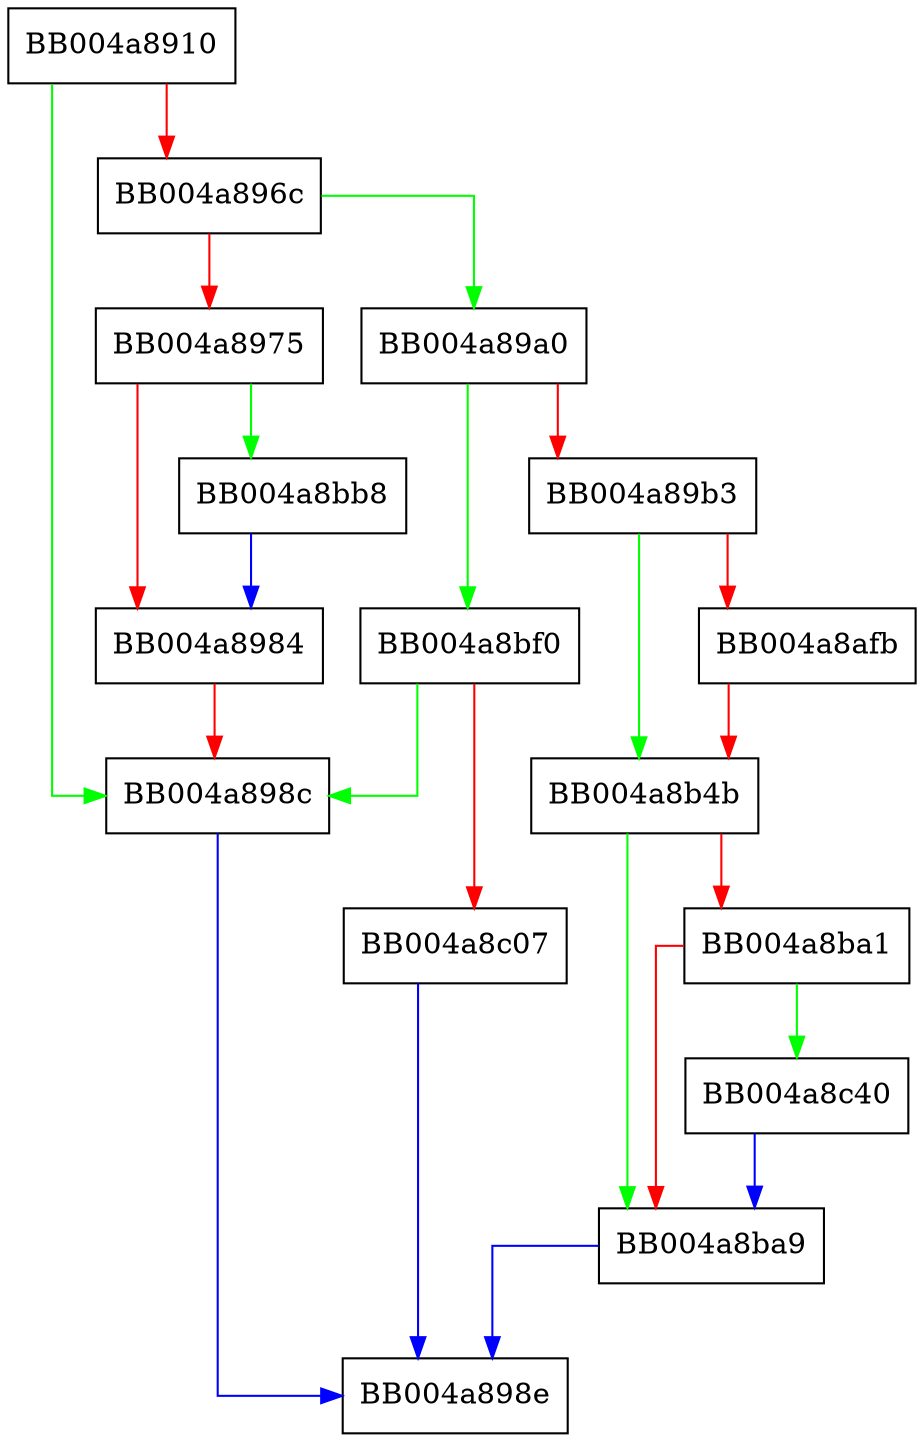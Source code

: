 digraph tls13_hkdf_expand_ex {
  node [shape="box"];
  graph [splines=ortho];
  BB004a8910 -> BB004a898c [color="green"];
  BB004a8910 -> BB004a896c [color="red"];
  BB004a896c -> BB004a89a0 [color="green"];
  BB004a896c -> BB004a8975 [color="red"];
  BB004a8975 -> BB004a8bb8 [color="green"];
  BB004a8975 -> BB004a8984 [color="red"];
  BB004a8984 -> BB004a898c [color="red"];
  BB004a898c -> BB004a898e [color="blue"];
  BB004a89a0 -> BB004a8bf0 [color="green"];
  BB004a89a0 -> BB004a89b3 [color="red"];
  BB004a89b3 -> BB004a8b4b [color="green"];
  BB004a89b3 -> BB004a8afb [color="red"];
  BB004a8afb -> BB004a8b4b [color="red"];
  BB004a8b4b -> BB004a8ba9 [color="green"];
  BB004a8b4b -> BB004a8ba1 [color="red"];
  BB004a8ba1 -> BB004a8c40 [color="green"];
  BB004a8ba1 -> BB004a8ba9 [color="red"];
  BB004a8ba9 -> BB004a898e [color="blue"];
  BB004a8bb8 -> BB004a8984 [color="blue"];
  BB004a8bf0 -> BB004a898c [color="green"];
  BB004a8bf0 -> BB004a8c07 [color="red"];
  BB004a8c07 -> BB004a898e [color="blue"];
  BB004a8c40 -> BB004a8ba9 [color="blue"];
}